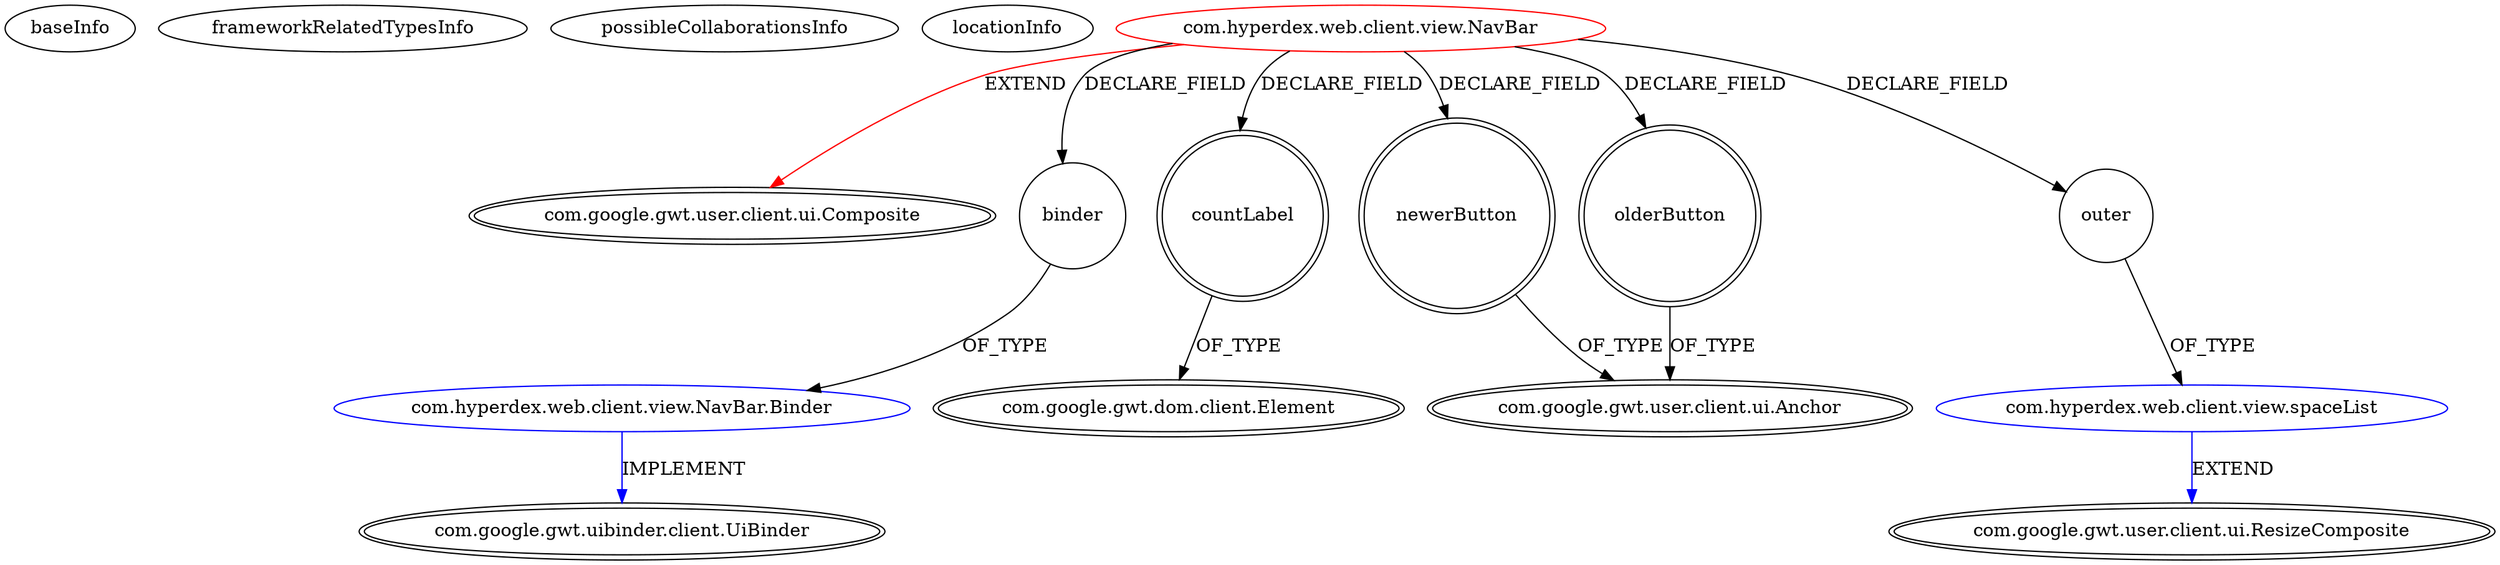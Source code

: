 digraph {
baseInfo[graphId=3082,category="extension_graph",isAnonymous=false,possibleRelation=true]
frameworkRelatedTypesInfo[0="com.google.gwt.user.client.ui.Composite"]
possibleCollaborationsInfo[0="3082~FIELD_DECLARATION-~com.google.gwt.user.client.ui.Composite ~com.google.gwt.uibinder.client.UiBinder ~false~false",1="3082~FIELD_DECLARATION-~com.google.gwt.user.client.ui.Composite ~com.google.gwt.user.client.ui.ResizeComposite ~false~false"]
locationInfo[projectName="j78wu-HyperDex-GUI",filePath="/j78wu-HyperDex-GUI/HyperDex-GUI-master/src/com/hyperdex/web/client/view/NavBar.java",contextSignature="NavBar",graphId="3082"]
0[label="com.hyperdex.web.client.view.NavBar",vertexType="ROOT_CLIENT_CLASS_DECLARATION",isFrameworkType=false,color=red]
1[label="com.google.gwt.user.client.ui.Composite",vertexType="FRAMEWORK_CLASS_TYPE",isFrameworkType=true,peripheries=2]
2[label="binder",vertexType="FIELD_DECLARATION",isFrameworkType=false,shape=circle]
3[label="com.hyperdex.web.client.view.NavBar.Binder",vertexType="REFERENCE_CLIENT_CLASS_DECLARATION",isFrameworkType=false,color=blue]
4[label="com.google.gwt.uibinder.client.UiBinder",vertexType="FRAMEWORK_INTERFACE_TYPE",isFrameworkType=true,peripheries=2]
5[label="countLabel",vertexType="FIELD_DECLARATION",isFrameworkType=true,peripheries=2,shape=circle]
6[label="com.google.gwt.dom.client.Element",vertexType="FRAMEWORK_CLASS_TYPE",isFrameworkType=true,peripheries=2]
7[label="newerButton",vertexType="FIELD_DECLARATION",isFrameworkType=true,peripheries=2,shape=circle]
8[label="com.google.gwt.user.client.ui.Anchor",vertexType="FRAMEWORK_CLASS_TYPE",isFrameworkType=true,peripheries=2]
9[label="olderButton",vertexType="FIELD_DECLARATION",isFrameworkType=true,peripheries=2,shape=circle]
11[label="outer",vertexType="FIELD_DECLARATION",isFrameworkType=false,shape=circle]
12[label="com.hyperdex.web.client.view.spaceList",vertexType="REFERENCE_CLIENT_CLASS_DECLARATION",isFrameworkType=false,color=blue]
13[label="com.google.gwt.user.client.ui.ResizeComposite",vertexType="FRAMEWORK_CLASS_TYPE",isFrameworkType=true,peripheries=2]
0->1[label="EXTEND",color=red]
0->2[label="DECLARE_FIELD"]
3->4[label="IMPLEMENT",color=blue]
2->3[label="OF_TYPE"]
0->5[label="DECLARE_FIELD"]
5->6[label="OF_TYPE"]
0->7[label="DECLARE_FIELD"]
7->8[label="OF_TYPE"]
0->9[label="DECLARE_FIELD"]
9->8[label="OF_TYPE"]
0->11[label="DECLARE_FIELD"]
12->13[label="EXTEND",color=blue]
11->12[label="OF_TYPE"]
}
